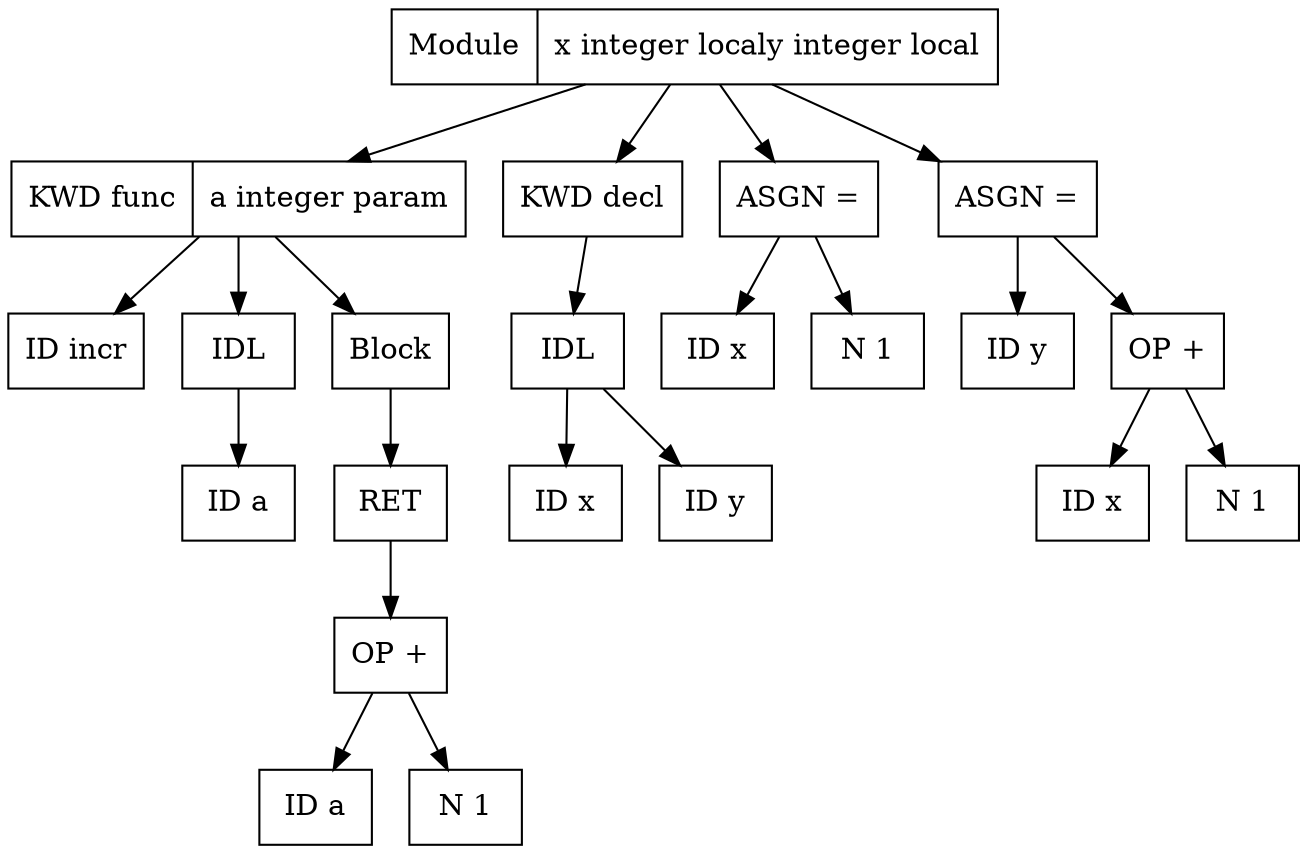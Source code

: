 digraph G {
node [shape = box];
node0 [ uuid = "66c9dddb-b264-455d-ae17-9207583f9c23" shape = "record" label = "Module 
|x integer local
y integer local
" ];
node1 [ uuid = "38d40a54-0f57-401b-98f8-f150d6834029" shape = "record" label = "KWD func
|a integer param
" ];
node2 [ uuid = "21256734-377e-4dfe-991b-f1960834ace2" shape = "record" label = "ID incr
" ];
node1 -> node2;
node3 [ uuid = "19ab033d-9dce-4ae7-91b8-98d98889a689" shape = "record" label = "IDL 
" ];
node4 [ uuid = "63387fa7-e5ed-43cd-b265-055eab998cd8" shape = "record" label = "ID a
" ];
node3 -> node4;
node1 -> node3;
node5 [ uuid = "0d2fccd5-80eb-439e-af00-528da82e3eb7" shape = "record" label = "Block 
" ];
node6 [ uuid = "966ba793-97ef-4090-8133-74d0de2b4de2" shape = "record" label = "RET 
" ];
node8 [ uuid = "79760f68-2032-470a-a00c-1dc2c6435c23" shape = "record" label = "OP +
" ];
node7 [ uuid = "42205b78-71f3-4150-b3ed-05e2dde5d967" shape = "record" label = "ID a
" ];
node8 -> node7;
node9 [ uuid = "0b97baba-7750-4256-9460-19fc9f59123e" shape = "record" label = "N 1
" ];
node8 -> node9;
node6 -> node8;
node5 -> node6;
node1 -> node5;
node0 -> node1;
node10 [ uuid = "7e620de8-44b8-4963-870b-c28d4bd12323" shape = "record" label = "KWD decl
" ];
node11 [ uuid = "2e9f84e3-90ad-4acd-bd1f-92a21b6c2594" shape = "record" label = "IDL 
" ];
node12 [ uuid = "18a9bf9a-77f3-4bdb-99fd-fb407abf3c8d" shape = "record" label = "ID x
" ];
node11 -> node12;
node13 [ uuid = "19047504-ca4b-47e4-aff7-54c9c977a1fe" shape = "record" label = "ID y
" ];
node11 -> node13;
node10 -> node11;
node0 -> node10;
node15 [ uuid = "c03c9d80-deb8-4f08-b001-19aa7af1b185" shape = "record" label = "ASGN =
" ];
node14 [ uuid = "6b781b61-9ecc-4fe8-af22-3f470dbb5d2d" shape = "record" label = "ID x
" ];
node15 -> node14;
node16 [ uuid = "e1b04caf-e377-41e9-9189-1d88c0a1e092" shape = "record" label = "N 1
" ];
node15 -> node16;
node0 -> node15;
node18 [ uuid = "155eefe3-a051-4101-a790-5e98631cb2ac" shape = "record" label = "ASGN =
" ];
node17 [ uuid = "8f8081c4-98ca-4678-baf2-13a2bd3cff2e" shape = "record" label = "ID y
" ];
node18 -> node17;
node20 [ uuid = "3e9b7879-0e9d-47a4-819c-cf5f776202fd" shape = "record" label = "OP +
" ];
node19 [ uuid = "1c0fcd65-1e0c-4d28-aef8-e92e849273b7" shape = "record" label = "ID x
" ];
node20 -> node19;
node21 [ uuid = "75020352-062e-4507-bb3b-44262001571a" shape = "record" label = "N 1
" ];
node20 -> node21;
node18 -> node20;
node0 -> node18;
}
